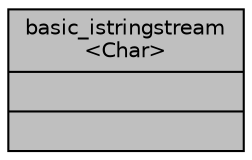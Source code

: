 digraph "basic_istringstream&lt;Char&gt;"
{
 // INTERACTIVE_SVG=YES
  bgcolor="transparent";
  edge [fontname="Helvetica",fontsize="10",labelfontname="Helvetica",labelfontsize="10"];
  node [fontname="Helvetica",fontsize="10",shape=record];
  Node1 [label="{basic_istringstream\l\<Char\>\n||}",height=0.2,width=0.4,color="black", fillcolor="grey75", style="filled", fontcolor="black"];
}
